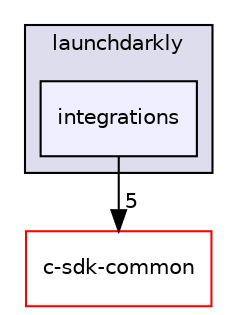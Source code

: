 digraph "include/launchdarkly/integrations" {
  compound=true
  node [ fontsize="10", fontname="Helvetica"];
  edge [ labelfontsize="10", labelfontname="Helvetica"];
  subgraph clusterdir_efe5b79025e5a9a1c6aba444011d94a7 {
    graph [ bgcolor="#ddddee", pencolor="black", label="launchdarkly" fontname="Helvetica", fontsize="10", URL="dir_efe5b79025e5a9a1c6aba444011d94a7.html"]
  dir_8b596f9106a6dd93936bdaf294b0477b [shape=box, label="integrations", style="filled", fillcolor="#eeeeff", pencolor="black", URL="dir_8b596f9106a6dd93936bdaf294b0477b.html"];
  }
  dir_2baa2abe2a8541e88a77fd54574fc547 [shape=box label="c-sdk-common" fillcolor="white" style="filled" color="red" URL="dir_2baa2abe2a8541e88a77fd54574fc547.html"];
  dir_8b596f9106a6dd93936bdaf294b0477b->dir_2baa2abe2a8541e88a77fd54574fc547 [headlabel="5", labeldistance=1.5 headhref="dir_000006_000000.html"];
}
